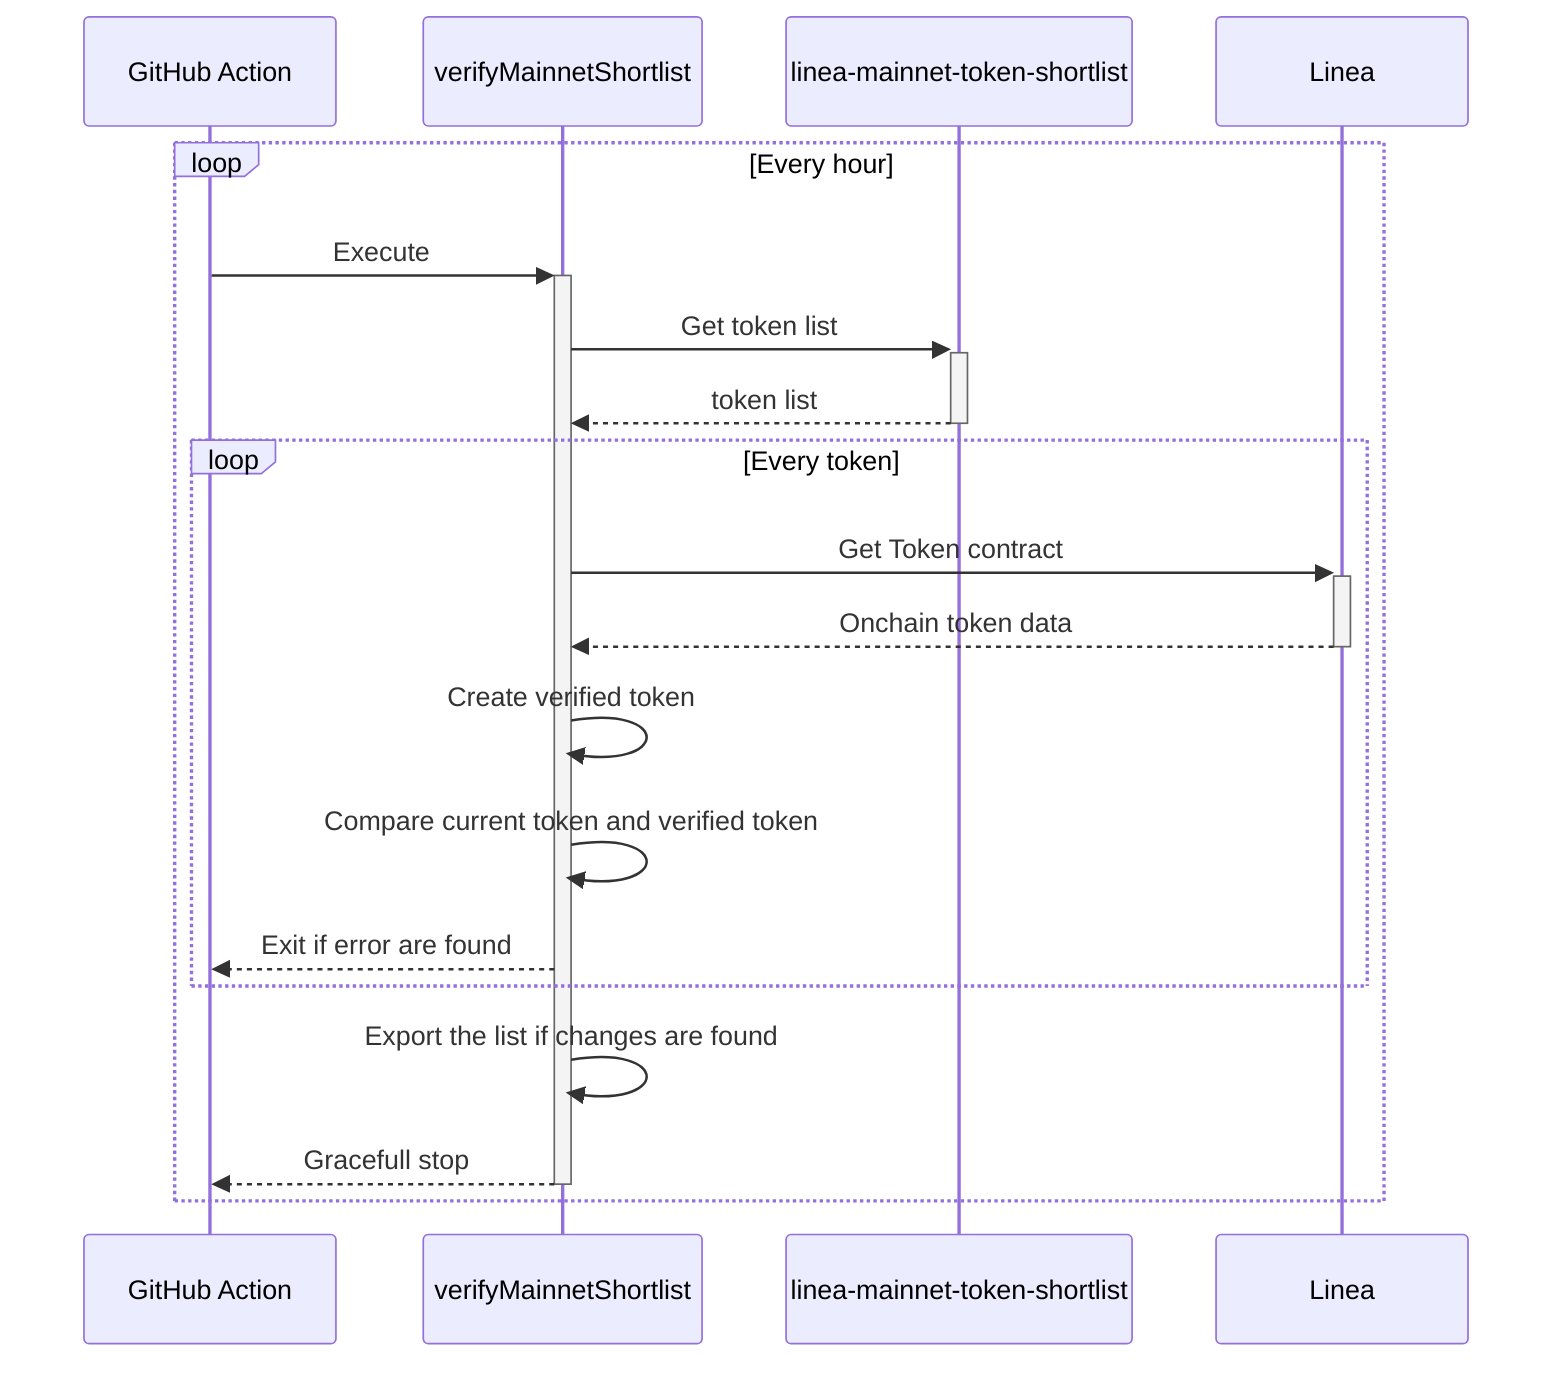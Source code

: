 sequenceDiagram
    loop Every hour
        GitHub Action->>+verifyMainnetShortlist: Execute
        verifyMainnetShortlist->>+linea-mainnet-token-shortlist: Get token list
        linea-mainnet-token-shortlist-->>-verifyMainnetShortlist: token list

        loop Every token
            verifyMainnetShortlist->>+Linea: Get Token contract
            Linea-->>-verifyMainnetShortlist: Onchain token data
            verifyMainnetShortlist->>verifyMainnetShortlist: Create verified token
            verifyMainnetShortlist->>verifyMainnetShortlist: Compare current token and verified token
            verifyMainnetShortlist-->>GitHub Action: Exit if error are found
            
        end
        verifyMainnetShortlist->>verifyMainnetShortlist: Export the list if changes are found
        verifyMainnetShortlist-->>-GitHub Action: Gracefull stop
    end